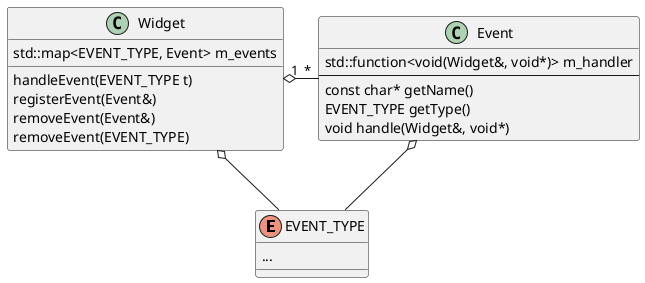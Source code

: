 @startuml

enum EVENT_TYPE {
	...
}

class Widget {
	std::map<EVENT_TYPE, Event> m_events
	handleEvent(EVENT_TYPE t)
	registerEvent(Event&)
	removeEvent(Event&)
	removeEvent(EVENT_TYPE)
}

class Event {
	std::function<void(Widget&, void*)> m_handler
	---
	const char* getName()
	EVENT_TYPE getType()
	void handle(Widget&, void*)
}

Widget "1" o- "*" Event
Event o-- EVENT_TYPE
Widget o-- EVENT_TYPE

@enduml